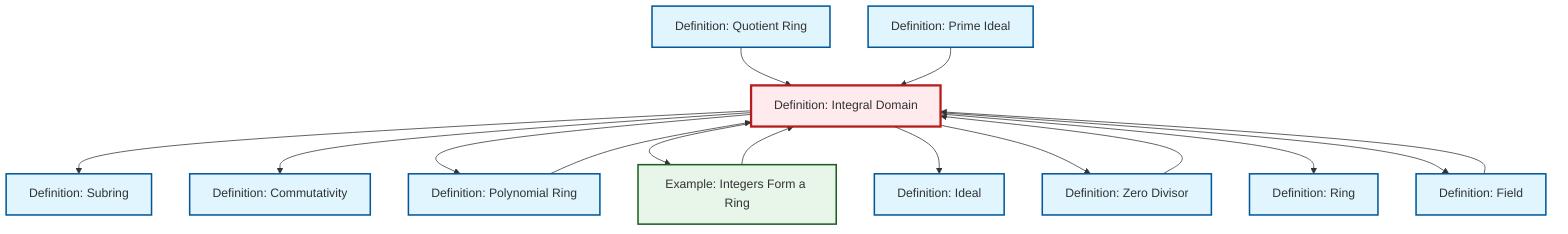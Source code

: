 graph TD
    classDef definition fill:#e1f5fe,stroke:#01579b,stroke-width:2px
    classDef theorem fill:#f3e5f5,stroke:#4a148c,stroke-width:2px
    classDef axiom fill:#fff3e0,stroke:#e65100,stroke-width:2px
    classDef example fill:#e8f5e9,stroke:#1b5e20,stroke-width:2px
    classDef current fill:#ffebee,stroke:#b71c1c,stroke-width:3px
    def-commutativity["Definition: Commutativity"]:::definition
    def-quotient-ring["Definition: Quotient Ring"]:::definition
    def-field["Definition: Field"]:::definition
    def-zero-divisor["Definition: Zero Divisor"]:::definition
    def-integral-domain["Definition: Integral Domain"]:::definition
    ex-integers-ring["Example: Integers Form a Ring"]:::example
    def-polynomial-ring["Definition: Polynomial Ring"]:::definition
    def-prime-ideal["Definition: Prime Ideal"]:::definition
    def-subring["Definition: Subring"]:::definition
    def-ring["Definition: Ring"]:::definition
    def-ideal["Definition: Ideal"]:::definition
    def-integral-domain --> def-subring
    def-polynomial-ring --> def-integral-domain
    def-quotient-ring --> def-integral-domain
    ex-integers-ring --> def-integral-domain
    def-field --> def-integral-domain
    def-integral-domain --> def-commutativity
    def-integral-domain --> def-polynomial-ring
    def-zero-divisor --> def-integral-domain
    def-prime-ideal --> def-integral-domain
    def-integral-domain --> ex-integers-ring
    def-integral-domain --> def-ideal
    def-integral-domain --> def-zero-divisor
    def-integral-domain --> def-ring
    def-integral-domain --> def-field
    class def-integral-domain current
